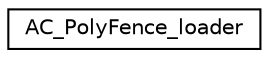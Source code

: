 digraph "Graphical Class Hierarchy"
{
 // INTERACTIVE_SVG=YES
  edge [fontname="Helvetica",fontsize="10",labelfontname="Helvetica",labelfontsize="10"];
  node [fontname="Helvetica",fontsize="10",shape=record];
  rankdir="LR";
  Node1 [label="AC_PolyFence_loader",height=0.2,width=0.4,color="black", fillcolor="white", style="filled",URL="$classAC__PolyFence__loader.html"];
}
